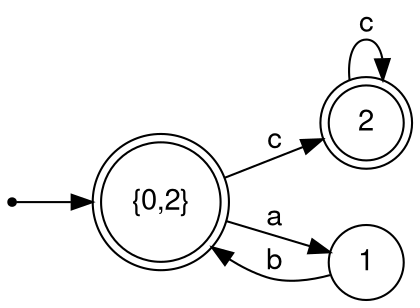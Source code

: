 digraph dfa1 {
	fontname="Helvetica,Arial,sans-serif"
	node [fontname="Helvetica,Arial,sans-serif"]
	edge [fontname="Helvetica,Arial,sans-serif"]
	rankdir=LR;
	node [shape = doublecircle]; 2;"{0,2}"
    node [shape=point]ENTRY;
    node [shape = circle];
    ENTRY->"{0,2}";
	"{0,2}" -> 1 [label = "a"];
    "{0,2}" -> 2 [label = "c"];
	1 -> "{0,2}" [label = "b"];
    2 -> 2 [label ="c"]
}
